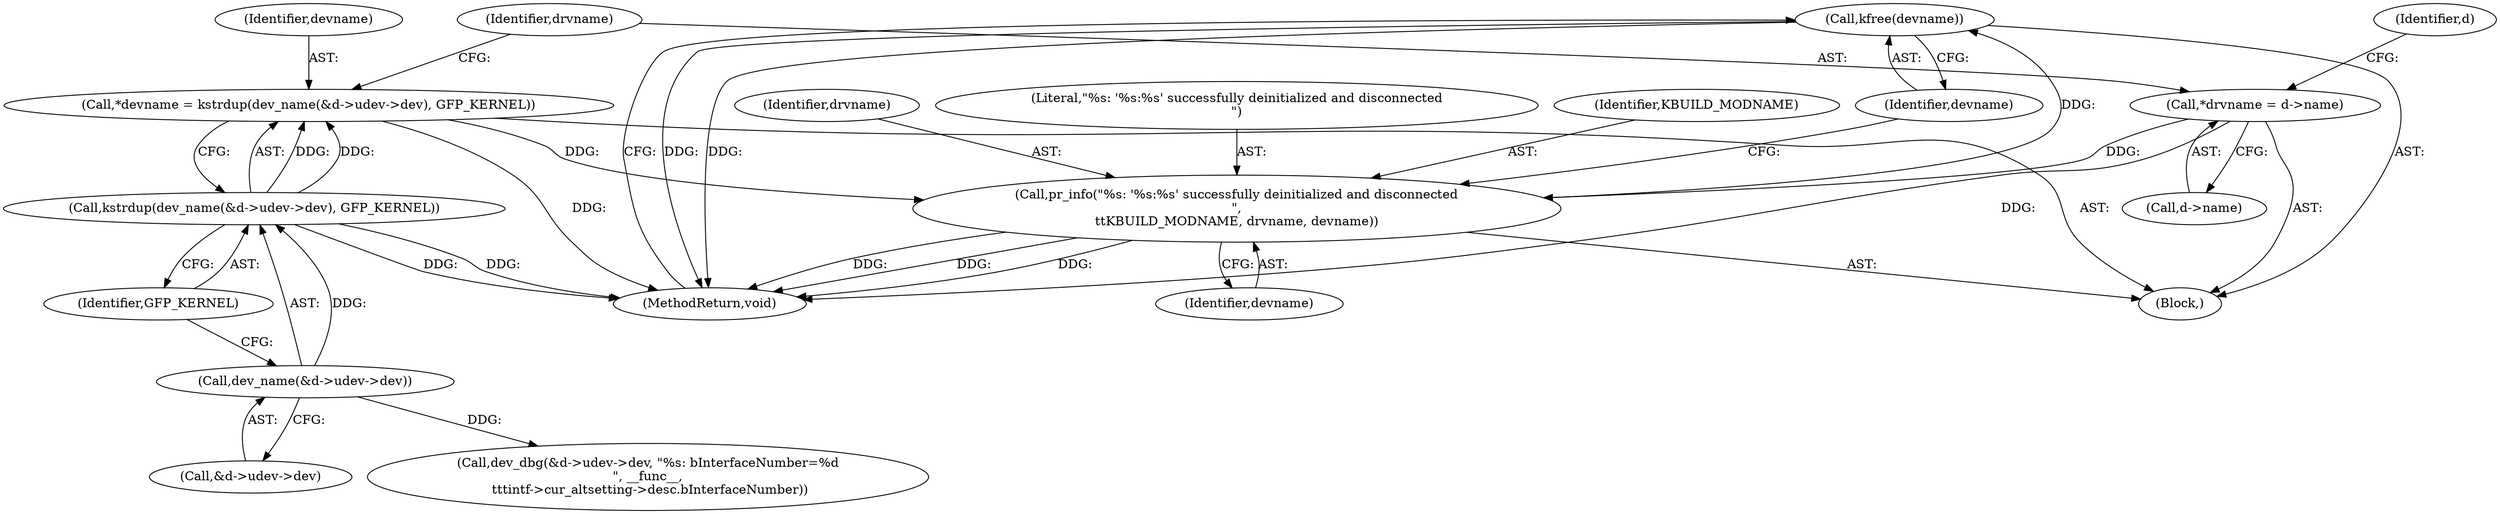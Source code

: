 digraph "0_linux_005145378c9ad7575a01b6ce1ba118fb427f583a@API" {
"1000157" [label="(Call,kfree(devname))"];
"1000152" [label="(Call,pr_info(\"%s: '%s:%s' successfully deinitialized and disconnected\n\",\n\t\tKBUILD_MODNAME, drvname, devname))"];
"1000121" [label="(Call,*drvname = d->name)"];
"1000109" [label="(Call,*devname = kstrdup(dev_name(&d->udev->dev), GFP_KERNEL))"];
"1000111" [label="(Call,kstrdup(dev_name(&d->udev->dev), GFP_KERNEL))"];
"1000112" [label="(Call,dev_name(&d->udev->dev))"];
"1000156" [label="(Identifier,devname)"];
"1000157" [label="(Call,kfree(devname))"];
"1000121" [label="(Call,*drvname = d->name)"];
"1000123" [label="(Call,d->name)"];
"1000122" [label="(Identifier,drvname)"];
"1000159" [label="(MethodReturn,void)"];
"1000112" [label="(Call,dev_name(&d->udev->dev))"];
"1000109" [label="(Call,*devname = kstrdup(dev_name(&d->udev->dev), GFP_KERNEL))"];
"1000110" [label="(Identifier,devname)"];
"1000155" [label="(Identifier,drvname)"];
"1000158" [label="(Identifier,devname)"];
"1000102" [label="(Block,)"];
"1000153" [label="(Literal,\"%s: '%s:%s' successfully deinitialized and disconnected\n\")"];
"1000119" [label="(Identifier,GFP_KERNEL)"];
"1000152" [label="(Call,pr_info(\"%s: '%s:%s' successfully deinitialized and disconnected\n\",\n\t\tKBUILD_MODNAME, drvname, devname))"];
"1000111" [label="(Call,kstrdup(dev_name(&d->udev->dev), GFP_KERNEL))"];
"1000113" [label="(Call,&d->udev->dev)"];
"1000126" [label="(Call,dev_dbg(&d->udev->dev, \"%s: bInterfaceNumber=%d\n\", __func__,\n \t\t\tintf->cur_altsetting->desc.bInterfaceNumber))"];
"1000154" [label="(Identifier,KBUILD_MODNAME)"];
"1000130" [label="(Identifier,d)"];
"1000157" -> "1000102"  [label="AST: "];
"1000157" -> "1000158"  [label="CFG: "];
"1000158" -> "1000157"  [label="AST: "];
"1000159" -> "1000157"  [label="CFG: "];
"1000157" -> "1000159"  [label="DDG: "];
"1000157" -> "1000159"  [label="DDG: "];
"1000152" -> "1000157"  [label="DDG: "];
"1000152" -> "1000102"  [label="AST: "];
"1000152" -> "1000156"  [label="CFG: "];
"1000153" -> "1000152"  [label="AST: "];
"1000154" -> "1000152"  [label="AST: "];
"1000155" -> "1000152"  [label="AST: "];
"1000156" -> "1000152"  [label="AST: "];
"1000158" -> "1000152"  [label="CFG: "];
"1000152" -> "1000159"  [label="DDG: "];
"1000152" -> "1000159"  [label="DDG: "];
"1000152" -> "1000159"  [label="DDG: "];
"1000121" -> "1000152"  [label="DDG: "];
"1000109" -> "1000152"  [label="DDG: "];
"1000121" -> "1000102"  [label="AST: "];
"1000121" -> "1000123"  [label="CFG: "];
"1000122" -> "1000121"  [label="AST: "];
"1000123" -> "1000121"  [label="AST: "];
"1000130" -> "1000121"  [label="CFG: "];
"1000121" -> "1000159"  [label="DDG: "];
"1000109" -> "1000102"  [label="AST: "];
"1000109" -> "1000111"  [label="CFG: "];
"1000110" -> "1000109"  [label="AST: "];
"1000111" -> "1000109"  [label="AST: "];
"1000122" -> "1000109"  [label="CFG: "];
"1000109" -> "1000159"  [label="DDG: "];
"1000111" -> "1000109"  [label="DDG: "];
"1000111" -> "1000109"  [label="DDG: "];
"1000111" -> "1000119"  [label="CFG: "];
"1000112" -> "1000111"  [label="AST: "];
"1000119" -> "1000111"  [label="AST: "];
"1000111" -> "1000159"  [label="DDG: "];
"1000111" -> "1000159"  [label="DDG: "];
"1000112" -> "1000111"  [label="DDG: "];
"1000112" -> "1000113"  [label="CFG: "];
"1000113" -> "1000112"  [label="AST: "];
"1000119" -> "1000112"  [label="CFG: "];
"1000112" -> "1000126"  [label="DDG: "];
}
